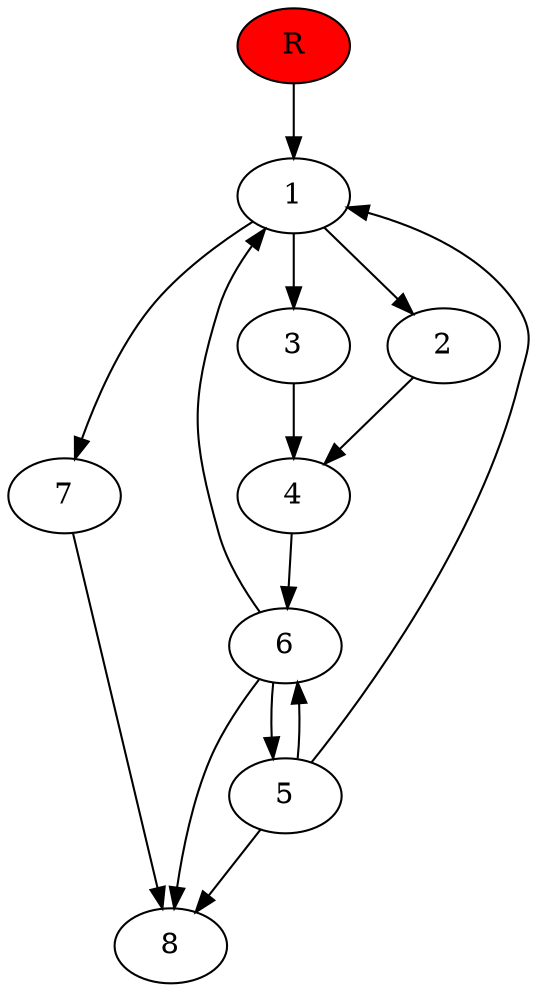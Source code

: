 digraph prb72546 {
	1
	2
	3
	4
	5
	6
	7
	8
	R [fillcolor="#ff0000" style=filled]
	1 -> 2
	1 -> 3
	1 -> 7
	2 -> 4
	3 -> 4
	4 -> 6
	5 -> 1
	5 -> 6
	5 -> 8
	6 -> 1
	6 -> 5
	6 -> 8
	7 -> 8
	R -> 1
}
